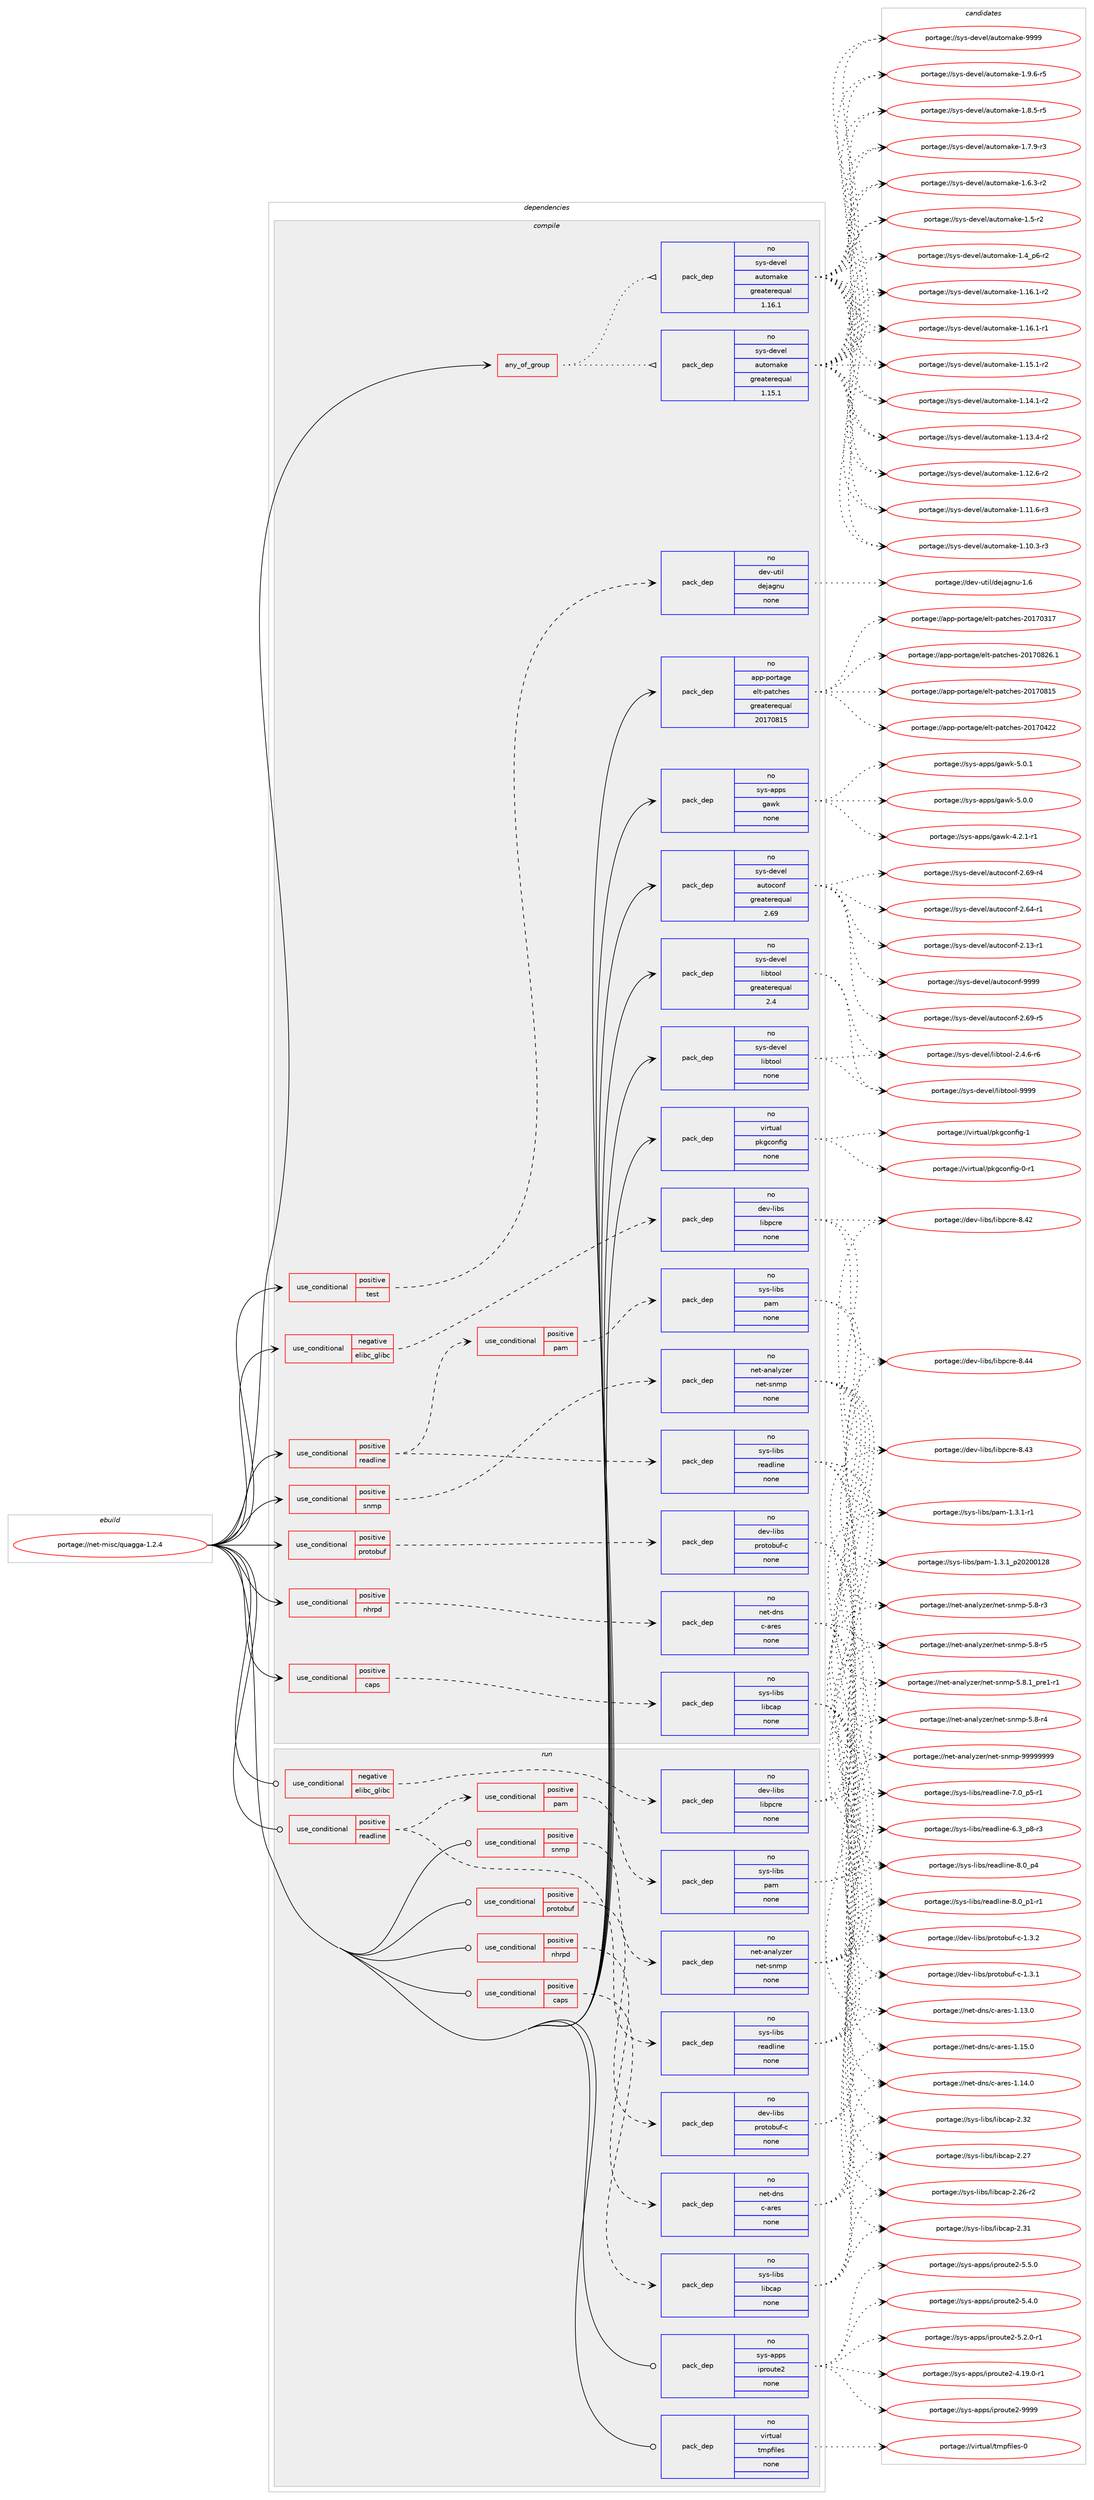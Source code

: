 digraph prolog {

# *************
# Graph options
# *************

newrank=true;
concentrate=true;
compound=true;
graph [rankdir=LR,fontname=Helvetica,fontsize=10,ranksep=1.5];#, ranksep=2.5, nodesep=0.2];
edge  [arrowhead=vee];
node  [fontname=Helvetica,fontsize=10];

# **********
# The ebuild
# **********

subgraph cluster_leftcol {
color=gray;
rank=same;
label=<<i>ebuild</i>>;
id [label="portage://net-misc/quagga-1.2.4", color=red, width=4, href="../net-misc/quagga-1.2.4.svg"];
}

# ****************
# The dependencies
# ****************

subgraph cluster_midcol {
color=gray;
label=<<i>dependencies</i>>;
subgraph cluster_compile {
fillcolor="#eeeeee";
style=filled;
label=<<i>compile</i>>;
subgraph any1905 {
dependency119832 [label=<<TABLE BORDER="0" CELLBORDER="1" CELLSPACING="0" CELLPADDING="4"><TR><TD CELLPADDING="10">any_of_group</TD></TR></TABLE>>, shape=none, color=red];subgraph pack93277 {
dependency119833 [label=<<TABLE BORDER="0" CELLBORDER="1" CELLSPACING="0" CELLPADDING="4" WIDTH="220"><TR><TD ROWSPAN="6" CELLPADDING="30">pack_dep</TD></TR><TR><TD WIDTH="110">no</TD></TR><TR><TD>sys-devel</TD></TR><TR><TD>automake</TD></TR><TR><TD>greaterequal</TD></TR><TR><TD>1.16.1</TD></TR></TABLE>>, shape=none, color=blue];
}
dependency119832:e -> dependency119833:w [weight=20,style="dotted",arrowhead="oinv"];
subgraph pack93278 {
dependency119834 [label=<<TABLE BORDER="0" CELLBORDER="1" CELLSPACING="0" CELLPADDING="4" WIDTH="220"><TR><TD ROWSPAN="6" CELLPADDING="30">pack_dep</TD></TR><TR><TD WIDTH="110">no</TD></TR><TR><TD>sys-devel</TD></TR><TR><TD>automake</TD></TR><TR><TD>greaterequal</TD></TR><TR><TD>1.15.1</TD></TR></TABLE>>, shape=none, color=blue];
}
dependency119832:e -> dependency119834:w [weight=20,style="dotted",arrowhead="oinv"];
}
id:e -> dependency119832:w [weight=20,style="solid",arrowhead="vee"];
subgraph cond24540 {
dependency119835 [label=<<TABLE BORDER="0" CELLBORDER="1" CELLSPACING="0" CELLPADDING="4"><TR><TD ROWSPAN="3" CELLPADDING="10">use_conditional</TD></TR><TR><TD>negative</TD></TR><TR><TD>elibc_glibc</TD></TR></TABLE>>, shape=none, color=red];
subgraph pack93279 {
dependency119836 [label=<<TABLE BORDER="0" CELLBORDER="1" CELLSPACING="0" CELLPADDING="4" WIDTH="220"><TR><TD ROWSPAN="6" CELLPADDING="30">pack_dep</TD></TR><TR><TD WIDTH="110">no</TD></TR><TR><TD>dev-libs</TD></TR><TR><TD>libpcre</TD></TR><TR><TD>none</TD></TR><TR><TD></TD></TR></TABLE>>, shape=none, color=blue];
}
dependency119835:e -> dependency119836:w [weight=20,style="dashed",arrowhead="vee"];
}
id:e -> dependency119835:w [weight=20,style="solid",arrowhead="vee"];
subgraph cond24541 {
dependency119837 [label=<<TABLE BORDER="0" CELLBORDER="1" CELLSPACING="0" CELLPADDING="4"><TR><TD ROWSPAN="3" CELLPADDING="10">use_conditional</TD></TR><TR><TD>positive</TD></TR><TR><TD>caps</TD></TR></TABLE>>, shape=none, color=red];
subgraph pack93280 {
dependency119838 [label=<<TABLE BORDER="0" CELLBORDER="1" CELLSPACING="0" CELLPADDING="4" WIDTH="220"><TR><TD ROWSPAN="6" CELLPADDING="30">pack_dep</TD></TR><TR><TD WIDTH="110">no</TD></TR><TR><TD>sys-libs</TD></TR><TR><TD>libcap</TD></TR><TR><TD>none</TD></TR><TR><TD></TD></TR></TABLE>>, shape=none, color=blue];
}
dependency119837:e -> dependency119838:w [weight=20,style="dashed",arrowhead="vee"];
}
id:e -> dependency119837:w [weight=20,style="solid",arrowhead="vee"];
subgraph cond24542 {
dependency119839 [label=<<TABLE BORDER="0" CELLBORDER="1" CELLSPACING="0" CELLPADDING="4"><TR><TD ROWSPAN="3" CELLPADDING="10">use_conditional</TD></TR><TR><TD>positive</TD></TR><TR><TD>nhrpd</TD></TR></TABLE>>, shape=none, color=red];
subgraph pack93281 {
dependency119840 [label=<<TABLE BORDER="0" CELLBORDER="1" CELLSPACING="0" CELLPADDING="4" WIDTH="220"><TR><TD ROWSPAN="6" CELLPADDING="30">pack_dep</TD></TR><TR><TD WIDTH="110">no</TD></TR><TR><TD>net-dns</TD></TR><TR><TD>c-ares</TD></TR><TR><TD>none</TD></TR><TR><TD></TD></TR></TABLE>>, shape=none, color=blue];
}
dependency119839:e -> dependency119840:w [weight=20,style="dashed",arrowhead="vee"];
}
id:e -> dependency119839:w [weight=20,style="solid",arrowhead="vee"];
subgraph cond24543 {
dependency119841 [label=<<TABLE BORDER="0" CELLBORDER="1" CELLSPACING="0" CELLPADDING="4"><TR><TD ROWSPAN="3" CELLPADDING="10">use_conditional</TD></TR><TR><TD>positive</TD></TR><TR><TD>protobuf</TD></TR></TABLE>>, shape=none, color=red];
subgraph pack93282 {
dependency119842 [label=<<TABLE BORDER="0" CELLBORDER="1" CELLSPACING="0" CELLPADDING="4" WIDTH="220"><TR><TD ROWSPAN="6" CELLPADDING="30">pack_dep</TD></TR><TR><TD WIDTH="110">no</TD></TR><TR><TD>dev-libs</TD></TR><TR><TD>protobuf-c</TD></TR><TR><TD>none</TD></TR><TR><TD></TD></TR></TABLE>>, shape=none, color=blue];
}
dependency119841:e -> dependency119842:w [weight=20,style="dashed",arrowhead="vee"];
}
id:e -> dependency119841:w [weight=20,style="solid",arrowhead="vee"];
subgraph cond24544 {
dependency119843 [label=<<TABLE BORDER="0" CELLBORDER="1" CELLSPACING="0" CELLPADDING="4"><TR><TD ROWSPAN="3" CELLPADDING="10">use_conditional</TD></TR><TR><TD>positive</TD></TR><TR><TD>readline</TD></TR></TABLE>>, shape=none, color=red];
subgraph pack93283 {
dependency119844 [label=<<TABLE BORDER="0" CELLBORDER="1" CELLSPACING="0" CELLPADDING="4" WIDTH="220"><TR><TD ROWSPAN="6" CELLPADDING="30">pack_dep</TD></TR><TR><TD WIDTH="110">no</TD></TR><TR><TD>sys-libs</TD></TR><TR><TD>readline</TD></TR><TR><TD>none</TD></TR><TR><TD></TD></TR></TABLE>>, shape=none, color=blue];
}
dependency119843:e -> dependency119844:w [weight=20,style="dashed",arrowhead="vee"];
subgraph cond24545 {
dependency119845 [label=<<TABLE BORDER="0" CELLBORDER="1" CELLSPACING="0" CELLPADDING="4"><TR><TD ROWSPAN="3" CELLPADDING="10">use_conditional</TD></TR><TR><TD>positive</TD></TR><TR><TD>pam</TD></TR></TABLE>>, shape=none, color=red];
subgraph pack93284 {
dependency119846 [label=<<TABLE BORDER="0" CELLBORDER="1" CELLSPACING="0" CELLPADDING="4" WIDTH="220"><TR><TD ROWSPAN="6" CELLPADDING="30">pack_dep</TD></TR><TR><TD WIDTH="110">no</TD></TR><TR><TD>sys-libs</TD></TR><TR><TD>pam</TD></TR><TR><TD>none</TD></TR><TR><TD></TD></TR></TABLE>>, shape=none, color=blue];
}
dependency119845:e -> dependency119846:w [weight=20,style="dashed",arrowhead="vee"];
}
dependency119843:e -> dependency119845:w [weight=20,style="dashed",arrowhead="vee"];
}
id:e -> dependency119843:w [weight=20,style="solid",arrowhead="vee"];
subgraph cond24546 {
dependency119847 [label=<<TABLE BORDER="0" CELLBORDER="1" CELLSPACING="0" CELLPADDING="4"><TR><TD ROWSPAN="3" CELLPADDING="10">use_conditional</TD></TR><TR><TD>positive</TD></TR><TR><TD>snmp</TD></TR></TABLE>>, shape=none, color=red];
subgraph pack93285 {
dependency119848 [label=<<TABLE BORDER="0" CELLBORDER="1" CELLSPACING="0" CELLPADDING="4" WIDTH="220"><TR><TD ROWSPAN="6" CELLPADDING="30">pack_dep</TD></TR><TR><TD WIDTH="110">no</TD></TR><TR><TD>net-analyzer</TD></TR><TR><TD>net-snmp</TD></TR><TR><TD>none</TD></TR><TR><TD></TD></TR></TABLE>>, shape=none, color=blue];
}
dependency119847:e -> dependency119848:w [weight=20,style="dashed",arrowhead="vee"];
}
id:e -> dependency119847:w [weight=20,style="solid",arrowhead="vee"];
subgraph cond24547 {
dependency119849 [label=<<TABLE BORDER="0" CELLBORDER="1" CELLSPACING="0" CELLPADDING="4"><TR><TD ROWSPAN="3" CELLPADDING="10">use_conditional</TD></TR><TR><TD>positive</TD></TR><TR><TD>test</TD></TR></TABLE>>, shape=none, color=red];
subgraph pack93286 {
dependency119850 [label=<<TABLE BORDER="0" CELLBORDER="1" CELLSPACING="0" CELLPADDING="4" WIDTH="220"><TR><TD ROWSPAN="6" CELLPADDING="30">pack_dep</TD></TR><TR><TD WIDTH="110">no</TD></TR><TR><TD>dev-util</TD></TR><TR><TD>dejagnu</TD></TR><TR><TD>none</TD></TR><TR><TD></TD></TR></TABLE>>, shape=none, color=blue];
}
dependency119849:e -> dependency119850:w [weight=20,style="dashed",arrowhead="vee"];
}
id:e -> dependency119849:w [weight=20,style="solid",arrowhead="vee"];
subgraph pack93287 {
dependency119851 [label=<<TABLE BORDER="0" CELLBORDER="1" CELLSPACING="0" CELLPADDING="4" WIDTH="220"><TR><TD ROWSPAN="6" CELLPADDING="30">pack_dep</TD></TR><TR><TD WIDTH="110">no</TD></TR><TR><TD>app-portage</TD></TR><TR><TD>elt-patches</TD></TR><TR><TD>greaterequal</TD></TR><TR><TD>20170815</TD></TR></TABLE>>, shape=none, color=blue];
}
id:e -> dependency119851:w [weight=20,style="solid",arrowhead="vee"];
subgraph pack93288 {
dependency119852 [label=<<TABLE BORDER="0" CELLBORDER="1" CELLSPACING="0" CELLPADDING="4" WIDTH="220"><TR><TD ROWSPAN="6" CELLPADDING="30">pack_dep</TD></TR><TR><TD WIDTH="110">no</TD></TR><TR><TD>sys-apps</TD></TR><TR><TD>gawk</TD></TR><TR><TD>none</TD></TR><TR><TD></TD></TR></TABLE>>, shape=none, color=blue];
}
id:e -> dependency119852:w [weight=20,style="solid",arrowhead="vee"];
subgraph pack93289 {
dependency119853 [label=<<TABLE BORDER="0" CELLBORDER="1" CELLSPACING="0" CELLPADDING="4" WIDTH="220"><TR><TD ROWSPAN="6" CELLPADDING="30">pack_dep</TD></TR><TR><TD WIDTH="110">no</TD></TR><TR><TD>sys-devel</TD></TR><TR><TD>autoconf</TD></TR><TR><TD>greaterequal</TD></TR><TR><TD>2.69</TD></TR></TABLE>>, shape=none, color=blue];
}
id:e -> dependency119853:w [weight=20,style="solid",arrowhead="vee"];
subgraph pack93290 {
dependency119854 [label=<<TABLE BORDER="0" CELLBORDER="1" CELLSPACING="0" CELLPADDING="4" WIDTH="220"><TR><TD ROWSPAN="6" CELLPADDING="30">pack_dep</TD></TR><TR><TD WIDTH="110">no</TD></TR><TR><TD>sys-devel</TD></TR><TR><TD>libtool</TD></TR><TR><TD>greaterequal</TD></TR><TR><TD>2.4</TD></TR></TABLE>>, shape=none, color=blue];
}
id:e -> dependency119854:w [weight=20,style="solid",arrowhead="vee"];
subgraph pack93291 {
dependency119855 [label=<<TABLE BORDER="0" CELLBORDER="1" CELLSPACING="0" CELLPADDING="4" WIDTH="220"><TR><TD ROWSPAN="6" CELLPADDING="30">pack_dep</TD></TR><TR><TD WIDTH="110">no</TD></TR><TR><TD>sys-devel</TD></TR><TR><TD>libtool</TD></TR><TR><TD>none</TD></TR><TR><TD></TD></TR></TABLE>>, shape=none, color=blue];
}
id:e -> dependency119855:w [weight=20,style="solid",arrowhead="vee"];
subgraph pack93292 {
dependency119856 [label=<<TABLE BORDER="0" CELLBORDER="1" CELLSPACING="0" CELLPADDING="4" WIDTH="220"><TR><TD ROWSPAN="6" CELLPADDING="30">pack_dep</TD></TR><TR><TD WIDTH="110">no</TD></TR><TR><TD>virtual</TD></TR><TR><TD>pkgconfig</TD></TR><TR><TD>none</TD></TR><TR><TD></TD></TR></TABLE>>, shape=none, color=blue];
}
id:e -> dependency119856:w [weight=20,style="solid",arrowhead="vee"];
}
subgraph cluster_compileandrun {
fillcolor="#eeeeee";
style=filled;
label=<<i>compile and run</i>>;
}
subgraph cluster_run {
fillcolor="#eeeeee";
style=filled;
label=<<i>run</i>>;
subgraph cond24548 {
dependency119857 [label=<<TABLE BORDER="0" CELLBORDER="1" CELLSPACING="0" CELLPADDING="4"><TR><TD ROWSPAN="3" CELLPADDING="10">use_conditional</TD></TR><TR><TD>negative</TD></TR><TR><TD>elibc_glibc</TD></TR></TABLE>>, shape=none, color=red];
subgraph pack93293 {
dependency119858 [label=<<TABLE BORDER="0" CELLBORDER="1" CELLSPACING="0" CELLPADDING="4" WIDTH="220"><TR><TD ROWSPAN="6" CELLPADDING="30">pack_dep</TD></TR><TR><TD WIDTH="110">no</TD></TR><TR><TD>dev-libs</TD></TR><TR><TD>libpcre</TD></TR><TR><TD>none</TD></TR><TR><TD></TD></TR></TABLE>>, shape=none, color=blue];
}
dependency119857:e -> dependency119858:w [weight=20,style="dashed",arrowhead="vee"];
}
id:e -> dependency119857:w [weight=20,style="solid",arrowhead="odot"];
subgraph cond24549 {
dependency119859 [label=<<TABLE BORDER="0" CELLBORDER="1" CELLSPACING="0" CELLPADDING="4"><TR><TD ROWSPAN="3" CELLPADDING="10">use_conditional</TD></TR><TR><TD>positive</TD></TR><TR><TD>caps</TD></TR></TABLE>>, shape=none, color=red];
subgraph pack93294 {
dependency119860 [label=<<TABLE BORDER="0" CELLBORDER="1" CELLSPACING="0" CELLPADDING="4" WIDTH="220"><TR><TD ROWSPAN="6" CELLPADDING="30">pack_dep</TD></TR><TR><TD WIDTH="110">no</TD></TR><TR><TD>sys-libs</TD></TR><TR><TD>libcap</TD></TR><TR><TD>none</TD></TR><TR><TD></TD></TR></TABLE>>, shape=none, color=blue];
}
dependency119859:e -> dependency119860:w [weight=20,style="dashed",arrowhead="vee"];
}
id:e -> dependency119859:w [weight=20,style="solid",arrowhead="odot"];
subgraph cond24550 {
dependency119861 [label=<<TABLE BORDER="0" CELLBORDER="1" CELLSPACING="0" CELLPADDING="4"><TR><TD ROWSPAN="3" CELLPADDING="10">use_conditional</TD></TR><TR><TD>positive</TD></TR><TR><TD>nhrpd</TD></TR></TABLE>>, shape=none, color=red];
subgraph pack93295 {
dependency119862 [label=<<TABLE BORDER="0" CELLBORDER="1" CELLSPACING="0" CELLPADDING="4" WIDTH="220"><TR><TD ROWSPAN="6" CELLPADDING="30">pack_dep</TD></TR><TR><TD WIDTH="110">no</TD></TR><TR><TD>net-dns</TD></TR><TR><TD>c-ares</TD></TR><TR><TD>none</TD></TR><TR><TD></TD></TR></TABLE>>, shape=none, color=blue];
}
dependency119861:e -> dependency119862:w [weight=20,style="dashed",arrowhead="vee"];
}
id:e -> dependency119861:w [weight=20,style="solid",arrowhead="odot"];
subgraph cond24551 {
dependency119863 [label=<<TABLE BORDER="0" CELLBORDER="1" CELLSPACING="0" CELLPADDING="4"><TR><TD ROWSPAN="3" CELLPADDING="10">use_conditional</TD></TR><TR><TD>positive</TD></TR><TR><TD>protobuf</TD></TR></TABLE>>, shape=none, color=red];
subgraph pack93296 {
dependency119864 [label=<<TABLE BORDER="0" CELLBORDER="1" CELLSPACING="0" CELLPADDING="4" WIDTH="220"><TR><TD ROWSPAN="6" CELLPADDING="30">pack_dep</TD></TR><TR><TD WIDTH="110">no</TD></TR><TR><TD>dev-libs</TD></TR><TR><TD>protobuf-c</TD></TR><TR><TD>none</TD></TR><TR><TD></TD></TR></TABLE>>, shape=none, color=blue];
}
dependency119863:e -> dependency119864:w [weight=20,style="dashed",arrowhead="vee"];
}
id:e -> dependency119863:w [weight=20,style="solid",arrowhead="odot"];
subgraph cond24552 {
dependency119865 [label=<<TABLE BORDER="0" CELLBORDER="1" CELLSPACING="0" CELLPADDING="4"><TR><TD ROWSPAN="3" CELLPADDING="10">use_conditional</TD></TR><TR><TD>positive</TD></TR><TR><TD>readline</TD></TR></TABLE>>, shape=none, color=red];
subgraph pack93297 {
dependency119866 [label=<<TABLE BORDER="0" CELLBORDER="1" CELLSPACING="0" CELLPADDING="4" WIDTH="220"><TR><TD ROWSPAN="6" CELLPADDING="30">pack_dep</TD></TR><TR><TD WIDTH="110">no</TD></TR><TR><TD>sys-libs</TD></TR><TR><TD>readline</TD></TR><TR><TD>none</TD></TR><TR><TD></TD></TR></TABLE>>, shape=none, color=blue];
}
dependency119865:e -> dependency119866:w [weight=20,style="dashed",arrowhead="vee"];
subgraph cond24553 {
dependency119867 [label=<<TABLE BORDER="0" CELLBORDER="1" CELLSPACING="0" CELLPADDING="4"><TR><TD ROWSPAN="3" CELLPADDING="10">use_conditional</TD></TR><TR><TD>positive</TD></TR><TR><TD>pam</TD></TR></TABLE>>, shape=none, color=red];
subgraph pack93298 {
dependency119868 [label=<<TABLE BORDER="0" CELLBORDER="1" CELLSPACING="0" CELLPADDING="4" WIDTH="220"><TR><TD ROWSPAN="6" CELLPADDING="30">pack_dep</TD></TR><TR><TD WIDTH="110">no</TD></TR><TR><TD>sys-libs</TD></TR><TR><TD>pam</TD></TR><TR><TD>none</TD></TR><TR><TD></TD></TR></TABLE>>, shape=none, color=blue];
}
dependency119867:e -> dependency119868:w [weight=20,style="dashed",arrowhead="vee"];
}
dependency119865:e -> dependency119867:w [weight=20,style="dashed",arrowhead="vee"];
}
id:e -> dependency119865:w [weight=20,style="solid",arrowhead="odot"];
subgraph cond24554 {
dependency119869 [label=<<TABLE BORDER="0" CELLBORDER="1" CELLSPACING="0" CELLPADDING="4"><TR><TD ROWSPAN="3" CELLPADDING="10">use_conditional</TD></TR><TR><TD>positive</TD></TR><TR><TD>snmp</TD></TR></TABLE>>, shape=none, color=red];
subgraph pack93299 {
dependency119870 [label=<<TABLE BORDER="0" CELLBORDER="1" CELLSPACING="0" CELLPADDING="4" WIDTH="220"><TR><TD ROWSPAN="6" CELLPADDING="30">pack_dep</TD></TR><TR><TD WIDTH="110">no</TD></TR><TR><TD>net-analyzer</TD></TR><TR><TD>net-snmp</TD></TR><TR><TD>none</TD></TR><TR><TD></TD></TR></TABLE>>, shape=none, color=blue];
}
dependency119869:e -> dependency119870:w [weight=20,style="dashed",arrowhead="vee"];
}
id:e -> dependency119869:w [weight=20,style="solid",arrowhead="odot"];
subgraph pack93300 {
dependency119871 [label=<<TABLE BORDER="0" CELLBORDER="1" CELLSPACING="0" CELLPADDING="4" WIDTH="220"><TR><TD ROWSPAN="6" CELLPADDING="30">pack_dep</TD></TR><TR><TD WIDTH="110">no</TD></TR><TR><TD>sys-apps</TD></TR><TR><TD>iproute2</TD></TR><TR><TD>none</TD></TR><TR><TD></TD></TR></TABLE>>, shape=none, color=blue];
}
id:e -> dependency119871:w [weight=20,style="solid",arrowhead="odot"];
subgraph pack93301 {
dependency119872 [label=<<TABLE BORDER="0" CELLBORDER="1" CELLSPACING="0" CELLPADDING="4" WIDTH="220"><TR><TD ROWSPAN="6" CELLPADDING="30">pack_dep</TD></TR><TR><TD WIDTH="110">no</TD></TR><TR><TD>virtual</TD></TR><TR><TD>tmpfiles</TD></TR><TR><TD>none</TD></TR><TR><TD></TD></TR></TABLE>>, shape=none, color=blue];
}
id:e -> dependency119872:w [weight=20,style="solid",arrowhead="odot"];
}
}

# **************
# The candidates
# **************

subgraph cluster_choices {
rank=same;
color=gray;
label=<<i>candidates</i>>;

subgraph choice93277 {
color=black;
nodesep=1;
choice115121115451001011181011084797117116111109971071014557575757 [label="portage://sys-devel/automake-9999", color=red, width=4,href="../sys-devel/automake-9999.svg"];
choice115121115451001011181011084797117116111109971071014549465746544511453 [label="portage://sys-devel/automake-1.9.6-r5", color=red, width=4,href="../sys-devel/automake-1.9.6-r5.svg"];
choice115121115451001011181011084797117116111109971071014549465646534511453 [label="portage://sys-devel/automake-1.8.5-r5", color=red, width=4,href="../sys-devel/automake-1.8.5-r5.svg"];
choice115121115451001011181011084797117116111109971071014549465546574511451 [label="portage://sys-devel/automake-1.7.9-r3", color=red, width=4,href="../sys-devel/automake-1.7.9-r3.svg"];
choice115121115451001011181011084797117116111109971071014549465446514511450 [label="portage://sys-devel/automake-1.6.3-r2", color=red, width=4,href="../sys-devel/automake-1.6.3-r2.svg"];
choice11512111545100101118101108479711711611110997107101454946534511450 [label="portage://sys-devel/automake-1.5-r2", color=red, width=4,href="../sys-devel/automake-1.5-r2.svg"];
choice115121115451001011181011084797117116111109971071014549465295112544511450 [label="portage://sys-devel/automake-1.4_p6-r2", color=red, width=4,href="../sys-devel/automake-1.4_p6-r2.svg"];
choice11512111545100101118101108479711711611110997107101454946495446494511450 [label="portage://sys-devel/automake-1.16.1-r2", color=red, width=4,href="../sys-devel/automake-1.16.1-r2.svg"];
choice11512111545100101118101108479711711611110997107101454946495446494511449 [label="portage://sys-devel/automake-1.16.1-r1", color=red, width=4,href="../sys-devel/automake-1.16.1-r1.svg"];
choice11512111545100101118101108479711711611110997107101454946495346494511450 [label="portage://sys-devel/automake-1.15.1-r2", color=red, width=4,href="../sys-devel/automake-1.15.1-r2.svg"];
choice11512111545100101118101108479711711611110997107101454946495246494511450 [label="portage://sys-devel/automake-1.14.1-r2", color=red, width=4,href="../sys-devel/automake-1.14.1-r2.svg"];
choice11512111545100101118101108479711711611110997107101454946495146524511450 [label="portage://sys-devel/automake-1.13.4-r2", color=red, width=4,href="../sys-devel/automake-1.13.4-r2.svg"];
choice11512111545100101118101108479711711611110997107101454946495046544511450 [label="portage://sys-devel/automake-1.12.6-r2", color=red, width=4,href="../sys-devel/automake-1.12.6-r2.svg"];
choice11512111545100101118101108479711711611110997107101454946494946544511451 [label="portage://sys-devel/automake-1.11.6-r3", color=red, width=4,href="../sys-devel/automake-1.11.6-r3.svg"];
choice11512111545100101118101108479711711611110997107101454946494846514511451 [label="portage://sys-devel/automake-1.10.3-r3", color=red, width=4,href="../sys-devel/automake-1.10.3-r3.svg"];
dependency119833:e -> choice115121115451001011181011084797117116111109971071014557575757:w [style=dotted,weight="100"];
dependency119833:e -> choice115121115451001011181011084797117116111109971071014549465746544511453:w [style=dotted,weight="100"];
dependency119833:e -> choice115121115451001011181011084797117116111109971071014549465646534511453:w [style=dotted,weight="100"];
dependency119833:e -> choice115121115451001011181011084797117116111109971071014549465546574511451:w [style=dotted,weight="100"];
dependency119833:e -> choice115121115451001011181011084797117116111109971071014549465446514511450:w [style=dotted,weight="100"];
dependency119833:e -> choice11512111545100101118101108479711711611110997107101454946534511450:w [style=dotted,weight="100"];
dependency119833:e -> choice115121115451001011181011084797117116111109971071014549465295112544511450:w [style=dotted,weight="100"];
dependency119833:e -> choice11512111545100101118101108479711711611110997107101454946495446494511450:w [style=dotted,weight="100"];
dependency119833:e -> choice11512111545100101118101108479711711611110997107101454946495446494511449:w [style=dotted,weight="100"];
dependency119833:e -> choice11512111545100101118101108479711711611110997107101454946495346494511450:w [style=dotted,weight="100"];
dependency119833:e -> choice11512111545100101118101108479711711611110997107101454946495246494511450:w [style=dotted,weight="100"];
dependency119833:e -> choice11512111545100101118101108479711711611110997107101454946495146524511450:w [style=dotted,weight="100"];
dependency119833:e -> choice11512111545100101118101108479711711611110997107101454946495046544511450:w [style=dotted,weight="100"];
dependency119833:e -> choice11512111545100101118101108479711711611110997107101454946494946544511451:w [style=dotted,weight="100"];
dependency119833:e -> choice11512111545100101118101108479711711611110997107101454946494846514511451:w [style=dotted,weight="100"];
}
subgraph choice93278 {
color=black;
nodesep=1;
choice115121115451001011181011084797117116111109971071014557575757 [label="portage://sys-devel/automake-9999", color=red, width=4,href="../sys-devel/automake-9999.svg"];
choice115121115451001011181011084797117116111109971071014549465746544511453 [label="portage://sys-devel/automake-1.9.6-r5", color=red, width=4,href="../sys-devel/automake-1.9.6-r5.svg"];
choice115121115451001011181011084797117116111109971071014549465646534511453 [label="portage://sys-devel/automake-1.8.5-r5", color=red, width=4,href="../sys-devel/automake-1.8.5-r5.svg"];
choice115121115451001011181011084797117116111109971071014549465546574511451 [label="portage://sys-devel/automake-1.7.9-r3", color=red, width=4,href="../sys-devel/automake-1.7.9-r3.svg"];
choice115121115451001011181011084797117116111109971071014549465446514511450 [label="portage://sys-devel/automake-1.6.3-r2", color=red, width=4,href="../sys-devel/automake-1.6.3-r2.svg"];
choice11512111545100101118101108479711711611110997107101454946534511450 [label="portage://sys-devel/automake-1.5-r2", color=red, width=4,href="../sys-devel/automake-1.5-r2.svg"];
choice115121115451001011181011084797117116111109971071014549465295112544511450 [label="portage://sys-devel/automake-1.4_p6-r2", color=red, width=4,href="../sys-devel/automake-1.4_p6-r2.svg"];
choice11512111545100101118101108479711711611110997107101454946495446494511450 [label="portage://sys-devel/automake-1.16.1-r2", color=red, width=4,href="../sys-devel/automake-1.16.1-r2.svg"];
choice11512111545100101118101108479711711611110997107101454946495446494511449 [label="portage://sys-devel/automake-1.16.1-r1", color=red, width=4,href="../sys-devel/automake-1.16.1-r1.svg"];
choice11512111545100101118101108479711711611110997107101454946495346494511450 [label="portage://sys-devel/automake-1.15.1-r2", color=red, width=4,href="../sys-devel/automake-1.15.1-r2.svg"];
choice11512111545100101118101108479711711611110997107101454946495246494511450 [label="portage://sys-devel/automake-1.14.1-r2", color=red, width=4,href="../sys-devel/automake-1.14.1-r2.svg"];
choice11512111545100101118101108479711711611110997107101454946495146524511450 [label="portage://sys-devel/automake-1.13.4-r2", color=red, width=4,href="../sys-devel/automake-1.13.4-r2.svg"];
choice11512111545100101118101108479711711611110997107101454946495046544511450 [label="portage://sys-devel/automake-1.12.6-r2", color=red, width=4,href="../sys-devel/automake-1.12.6-r2.svg"];
choice11512111545100101118101108479711711611110997107101454946494946544511451 [label="portage://sys-devel/automake-1.11.6-r3", color=red, width=4,href="../sys-devel/automake-1.11.6-r3.svg"];
choice11512111545100101118101108479711711611110997107101454946494846514511451 [label="portage://sys-devel/automake-1.10.3-r3", color=red, width=4,href="../sys-devel/automake-1.10.3-r3.svg"];
dependency119834:e -> choice115121115451001011181011084797117116111109971071014557575757:w [style=dotted,weight="100"];
dependency119834:e -> choice115121115451001011181011084797117116111109971071014549465746544511453:w [style=dotted,weight="100"];
dependency119834:e -> choice115121115451001011181011084797117116111109971071014549465646534511453:w [style=dotted,weight="100"];
dependency119834:e -> choice115121115451001011181011084797117116111109971071014549465546574511451:w [style=dotted,weight="100"];
dependency119834:e -> choice115121115451001011181011084797117116111109971071014549465446514511450:w [style=dotted,weight="100"];
dependency119834:e -> choice11512111545100101118101108479711711611110997107101454946534511450:w [style=dotted,weight="100"];
dependency119834:e -> choice115121115451001011181011084797117116111109971071014549465295112544511450:w [style=dotted,weight="100"];
dependency119834:e -> choice11512111545100101118101108479711711611110997107101454946495446494511450:w [style=dotted,weight="100"];
dependency119834:e -> choice11512111545100101118101108479711711611110997107101454946495446494511449:w [style=dotted,weight="100"];
dependency119834:e -> choice11512111545100101118101108479711711611110997107101454946495346494511450:w [style=dotted,weight="100"];
dependency119834:e -> choice11512111545100101118101108479711711611110997107101454946495246494511450:w [style=dotted,weight="100"];
dependency119834:e -> choice11512111545100101118101108479711711611110997107101454946495146524511450:w [style=dotted,weight="100"];
dependency119834:e -> choice11512111545100101118101108479711711611110997107101454946495046544511450:w [style=dotted,weight="100"];
dependency119834:e -> choice11512111545100101118101108479711711611110997107101454946494946544511451:w [style=dotted,weight="100"];
dependency119834:e -> choice11512111545100101118101108479711711611110997107101454946494846514511451:w [style=dotted,weight="100"];
}
subgraph choice93279 {
color=black;
nodesep=1;
choice10010111845108105981154710810598112991141014556465252 [label="portage://dev-libs/libpcre-8.44", color=red, width=4,href="../dev-libs/libpcre-8.44.svg"];
choice10010111845108105981154710810598112991141014556465251 [label="portage://dev-libs/libpcre-8.43", color=red, width=4,href="../dev-libs/libpcre-8.43.svg"];
choice10010111845108105981154710810598112991141014556465250 [label="portage://dev-libs/libpcre-8.42", color=red, width=4,href="../dev-libs/libpcre-8.42.svg"];
dependency119836:e -> choice10010111845108105981154710810598112991141014556465252:w [style=dotted,weight="100"];
dependency119836:e -> choice10010111845108105981154710810598112991141014556465251:w [style=dotted,weight="100"];
dependency119836:e -> choice10010111845108105981154710810598112991141014556465250:w [style=dotted,weight="100"];
}
subgraph choice93280 {
color=black;
nodesep=1;
choice1151211154510810598115471081059899971124550465150 [label="portage://sys-libs/libcap-2.32", color=red, width=4,href="../sys-libs/libcap-2.32.svg"];
choice1151211154510810598115471081059899971124550465149 [label="portage://sys-libs/libcap-2.31", color=red, width=4,href="../sys-libs/libcap-2.31.svg"];
choice1151211154510810598115471081059899971124550465055 [label="portage://sys-libs/libcap-2.27", color=red, width=4,href="../sys-libs/libcap-2.27.svg"];
choice11512111545108105981154710810598999711245504650544511450 [label="portage://sys-libs/libcap-2.26-r2", color=red, width=4,href="../sys-libs/libcap-2.26-r2.svg"];
dependency119838:e -> choice1151211154510810598115471081059899971124550465150:w [style=dotted,weight="100"];
dependency119838:e -> choice1151211154510810598115471081059899971124550465149:w [style=dotted,weight="100"];
dependency119838:e -> choice1151211154510810598115471081059899971124550465055:w [style=dotted,weight="100"];
dependency119838:e -> choice11512111545108105981154710810598999711245504650544511450:w [style=dotted,weight="100"];
}
subgraph choice93281 {
color=black;
nodesep=1;
choice110101116451001101154799459711410111545494649534648 [label="portage://net-dns/c-ares-1.15.0", color=red, width=4,href="../net-dns/c-ares-1.15.0.svg"];
choice110101116451001101154799459711410111545494649524648 [label="portage://net-dns/c-ares-1.14.0", color=red, width=4,href="../net-dns/c-ares-1.14.0.svg"];
choice110101116451001101154799459711410111545494649514648 [label="portage://net-dns/c-ares-1.13.0", color=red, width=4,href="../net-dns/c-ares-1.13.0.svg"];
dependency119840:e -> choice110101116451001101154799459711410111545494649534648:w [style=dotted,weight="100"];
dependency119840:e -> choice110101116451001101154799459711410111545494649524648:w [style=dotted,weight="100"];
dependency119840:e -> choice110101116451001101154799459711410111545494649514648:w [style=dotted,weight="100"];
}
subgraph choice93282 {
color=black;
nodesep=1;
choice100101118451081059811547112114111116111981171024599454946514650 [label="portage://dev-libs/protobuf-c-1.3.2", color=red, width=4,href="../dev-libs/protobuf-c-1.3.2.svg"];
choice100101118451081059811547112114111116111981171024599454946514649 [label="portage://dev-libs/protobuf-c-1.3.1", color=red, width=4,href="../dev-libs/protobuf-c-1.3.1.svg"];
dependency119842:e -> choice100101118451081059811547112114111116111981171024599454946514650:w [style=dotted,weight="100"];
dependency119842:e -> choice100101118451081059811547112114111116111981171024599454946514649:w [style=dotted,weight="100"];
}
subgraph choice93283 {
color=black;
nodesep=1;
choice11512111545108105981154711410197100108105110101455646489511252 [label="portage://sys-libs/readline-8.0_p4", color=red, width=4,href="../sys-libs/readline-8.0_p4.svg"];
choice115121115451081059811547114101971001081051101014556464895112494511449 [label="portage://sys-libs/readline-8.0_p1-r1", color=red, width=4,href="../sys-libs/readline-8.0_p1-r1.svg"];
choice115121115451081059811547114101971001081051101014555464895112534511449 [label="portage://sys-libs/readline-7.0_p5-r1", color=red, width=4,href="../sys-libs/readline-7.0_p5-r1.svg"];
choice115121115451081059811547114101971001081051101014554465195112564511451 [label="portage://sys-libs/readline-6.3_p8-r3", color=red, width=4,href="../sys-libs/readline-6.3_p8-r3.svg"];
dependency119844:e -> choice11512111545108105981154711410197100108105110101455646489511252:w [style=dotted,weight="100"];
dependency119844:e -> choice115121115451081059811547114101971001081051101014556464895112494511449:w [style=dotted,weight="100"];
dependency119844:e -> choice115121115451081059811547114101971001081051101014555464895112534511449:w [style=dotted,weight="100"];
dependency119844:e -> choice115121115451081059811547114101971001081051101014554465195112564511451:w [style=dotted,weight="100"];
}
subgraph choice93284 {
color=black;
nodesep=1;
choice11512111545108105981154711297109454946514649951125048504848495056 [label="portage://sys-libs/pam-1.3.1_p20200128", color=red, width=4,href="../sys-libs/pam-1.3.1_p20200128.svg"];
choice115121115451081059811547112971094549465146494511449 [label="portage://sys-libs/pam-1.3.1-r1", color=red, width=4,href="../sys-libs/pam-1.3.1-r1.svg"];
dependency119846:e -> choice11512111545108105981154711297109454946514649951125048504848495056:w [style=dotted,weight="100"];
dependency119846:e -> choice115121115451081059811547112971094549465146494511449:w [style=dotted,weight="100"];
}
subgraph choice93285 {
color=black;
nodesep=1;
choice1101011164597110971081211221011144711010111645115110109112455757575757575757 [label="portage://net-analyzer/net-snmp-99999999", color=red, width=4,href="../net-analyzer/net-snmp-99999999.svg"];
choice110101116459711097108121122101114471101011164511511010911245534656464995112114101494511449 [label="portage://net-analyzer/net-snmp-5.8.1_pre1-r1", color=red, width=4,href="../net-analyzer/net-snmp-5.8.1_pre1-r1.svg"];
choice1101011164597110971081211221011144711010111645115110109112455346564511453 [label="portage://net-analyzer/net-snmp-5.8-r5", color=red, width=4,href="../net-analyzer/net-snmp-5.8-r5.svg"];
choice1101011164597110971081211221011144711010111645115110109112455346564511452 [label="portage://net-analyzer/net-snmp-5.8-r4", color=red, width=4,href="../net-analyzer/net-snmp-5.8-r4.svg"];
choice1101011164597110971081211221011144711010111645115110109112455346564511451 [label="portage://net-analyzer/net-snmp-5.8-r3", color=red, width=4,href="../net-analyzer/net-snmp-5.8-r3.svg"];
dependency119848:e -> choice1101011164597110971081211221011144711010111645115110109112455757575757575757:w [style=dotted,weight="100"];
dependency119848:e -> choice110101116459711097108121122101114471101011164511511010911245534656464995112114101494511449:w [style=dotted,weight="100"];
dependency119848:e -> choice1101011164597110971081211221011144711010111645115110109112455346564511453:w [style=dotted,weight="100"];
dependency119848:e -> choice1101011164597110971081211221011144711010111645115110109112455346564511452:w [style=dotted,weight="100"];
dependency119848:e -> choice1101011164597110971081211221011144711010111645115110109112455346564511451:w [style=dotted,weight="100"];
}
subgraph choice93286 {
color=black;
nodesep=1;
choice10010111845117116105108471001011069710311011745494654 [label="portage://dev-util/dejagnu-1.6", color=red, width=4,href="../dev-util/dejagnu-1.6.svg"];
dependency119850:e -> choice10010111845117116105108471001011069710311011745494654:w [style=dotted,weight="100"];
}
subgraph choice93287 {
color=black;
nodesep=1;
choice971121124511211111411697103101471011081164511297116991041011154550484955485650544649 [label="portage://app-portage/elt-patches-20170826.1", color=red, width=4,href="../app-portage/elt-patches-20170826.1.svg"];
choice97112112451121111141169710310147101108116451129711699104101115455048495548564953 [label="portage://app-portage/elt-patches-20170815", color=red, width=4,href="../app-portage/elt-patches-20170815.svg"];
choice97112112451121111141169710310147101108116451129711699104101115455048495548525050 [label="portage://app-portage/elt-patches-20170422", color=red, width=4,href="../app-portage/elt-patches-20170422.svg"];
choice97112112451121111141169710310147101108116451129711699104101115455048495548514955 [label="portage://app-portage/elt-patches-20170317", color=red, width=4,href="../app-portage/elt-patches-20170317.svg"];
dependency119851:e -> choice971121124511211111411697103101471011081164511297116991041011154550484955485650544649:w [style=dotted,weight="100"];
dependency119851:e -> choice97112112451121111141169710310147101108116451129711699104101115455048495548564953:w [style=dotted,weight="100"];
dependency119851:e -> choice97112112451121111141169710310147101108116451129711699104101115455048495548525050:w [style=dotted,weight="100"];
dependency119851:e -> choice97112112451121111141169710310147101108116451129711699104101115455048495548514955:w [style=dotted,weight="100"];
}
subgraph choice93288 {
color=black;
nodesep=1;
choice11512111545971121121154710397119107455346484649 [label="portage://sys-apps/gawk-5.0.1", color=red, width=4,href="../sys-apps/gawk-5.0.1.svg"];
choice11512111545971121121154710397119107455346484648 [label="portage://sys-apps/gawk-5.0.0", color=red, width=4,href="../sys-apps/gawk-5.0.0.svg"];
choice115121115459711211211547103971191074552465046494511449 [label="portage://sys-apps/gawk-4.2.1-r1", color=red, width=4,href="../sys-apps/gawk-4.2.1-r1.svg"];
dependency119852:e -> choice11512111545971121121154710397119107455346484649:w [style=dotted,weight="100"];
dependency119852:e -> choice11512111545971121121154710397119107455346484648:w [style=dotted,weight="100"];
dependency119852:e -> choice115121115459711211211547103971191074552465046494511449:w [style=dotted,weight="100"];
}
subgraph choice93289 {
color=black;
nodesep=1;
choice115121115451001011181011084797117116111991111101024557575757 [label="portage://sys-devel/autoconf-9999", color=red, width=4,href="../sys-devel/autoconf-9999.svg"];
choice1151211154510010111810110847971171161119911111010245504654574511453 [label="portage://sys-devel/autoconf-2.69-r5", color=red, width=4,href="../sys-devel/autoconf-2.69-r5.svg"];
choice1151211154510010111810110847971171161119911111010245504654574511452 [label="portage://sys-devel/autoconf-2.69-r4", color=red, width=4,href="../sys-devel/autoconf-2.69-r4.svg"];
choice1151211154510010111810110847971171161119911111010245504654524511449 [label="portage://sys-devel/autoconf-2.64-r1", color=red, width=4,href="../sys-devel/autoconf-2.64-r1.svg"];
choice1151211154510010111810110847971171161119911111010245504649514511449 [label="portage://sys-devel/autoconf-2.13-r1", color=red, width=4,href="../sys-devel/autoconf-2.13-r1.svg"];
dependency119853:e -> choice115121115451001011181011084797117116111991111101024557575757:w [style=dotted,weight="100"];
dependency119853:e -> choice1151211154510010111810110847971171161119911111010245504654574511453:w [style=dotted,weight="100"];
dependency119853:e -> choice1151211154510010111810110847971171161119911111010245504654574511452:w [style=dotted,weight="100"];
dependency119853:e -> choice1151211154510010111810110847971171161119911111010245504654524511449:w [style=dotted,weight="100"];
dependency119853:e -> choice1151211154510010111810110847971171161119911111010245504649514511449:w [style=dotted,weight="100"];
}
subgraph choice93290 {
color=black;
nodesep=1;
choice1151211154510010111810110847108105981161111111084557575757 [label="portage://sys-devel/libtool-9999", color=red, width=4,href="../sys-devel/libtool-9999.svg"];
choice1151211154510010111810110847108105981161111111084550465246544511454 [label="portage://sys-devel/libtool-2.4.6-r6", color=red, width=4,href="../sys-devel/libtool-2.4.6-r6.svg"];
dependency119854:e -> choice1151211154510010111810110847108105981161111111084557575757:w [style=dotted,weight="100"];
dependency119854:e -> choice1151211154510010111810110847108105981161111111084550465246544511454:w [style=dotted,weight="100"];
}
subgraph choice93291 {
color=black;
nodesep=1;
choice1151211154510010111810110847108105981161111111084557575757 [label="portage://sys-devel/libtool-9999", color=red, width=4,href="../sys-devel/libtool-9999.svg"];
choice1151211154510010111810110847108105981161111111084550465246544511454 [label="portage://sys-devel/libtool-2.4.6-r6", color=red, width=4,href="../sys-devel/libtool-2.4.6-r6.svg"];
dependency119855:e -> choice1151211154510010111810110847108105981161111111084557575757:w [style=dotted,weight="100"];
dependency119855:e -> choice1151211154510010111810110847108105981161111111084550465246544511454:w [style=dotted,weight="100"];
}
subgraph choice93292 {
color=black;
nodesep=1;
choice1181051141161179710847112107103991111101021051034549 [label="portage://virtual/pkgconfig-1", color=red, width=4,href="../virtual/pkgconfig-1.svg"];
choice11810511411611797108471121071039911111010210510345484511449 [label="portage://virtual/pkgconfig-0-r1", color=red, width=4,href="../virtual/pkgconfig-0-r1.svg"];
dependency119856:e -> choice1181051141161179710847112107103991111101021051034549:w [style=dotted,weight="100"];
dependency119856:e -> choice11810511411611797108471121071039911111010210510345484511449:w [style=dotted,weight="100"];
}
subgraph choice93293 {
color=black;
nodesep=1;
choice10010111845108105981154710810598112991141014556465252 [label="portage://dev-libs/libpcre-8.44", color=red, width=4,href="../dev-libs/libpcre-8.44.svg"];
choice10010111845108105981154710810598112991141014556465251 [label="portage://dev-libs/libpcre-8.43", color=red, width=4,href="../dev-libs/libpcre-8.43.svg"];
choice10010111845108105981154710810598112991141014556465250 [label="portage://dev-libs/libpcre-8.42", color=red, width=4,href="../dev-libs/libpcre-8.42.svg"];
dependency119858:e -> choice10010111845108105981154710810598112991141014556465252:w [style=dotted,weight="100"];
dependency119858:e -> choice10010111845108105981154710810598112991141014556465251:w [style=dotted,weight="100"];
dependency119858:e -> choice10010111845108105981154710810598112991141014556465250:w [style=dotted,weight="100"];
}
subgraph choice93294 {
color=black;
nodesep=1;
choice1151211154510810598115471081059899971124550465150 [label="portage://sys-libs/libcap-2.32", color=red, width=4,href="../sys-libs/libcap-2.32.svg"];
choice1151211154510810598115471081059899971124550465149 [label="portage://sys-libs/libcap-2.31", color=red, width=4,href="../sys-libs/libcap-2.31.svg"];
choice1151211154510810598115471081059899971124550465055 [label="portage://sys-libs/libcap-2.27", color=red, width=4,href="../sys-libs/libcap-2.27.svg"];
choice11512111545108105981154710810598999711245504650544511450 [label="portage://sys-libs/libcap-2.26-r2", color=red, width=4,href="../sys-libs/libcap-2.26-r2.svg"];
dependency119860:e -> choice1151211154510810598115471081059899971124550465150:w [style=dotted,weight="100"];
dependency119860:e -> choice1151211154510810598115471081059899971124550465149:w [style=dotted,weight="100"];
dependency119860:e -> choice1151211154510810598115471081059899971124550465055:w [style=dotted,weight="100"];
dependency119860:e -> choice11512111545108105981154710810598999711245504650544511450:w [style=dotted,weight="100"];
}
subgraph choice93295 {
color=black;
nodesep=1;
choice110101116451001101154799459711410111545494649534648 [label="portage://net-dns/c-ares-1.15.0", color=red, width=4,href="../net-dns/c-ares-1.15.0.svg"];
choice110101116451001101154799459711410111545494649524648 [label="portage://net-dns/c-ares-1.14.0", color=red, width=4,href="../net-dns/c-ares-1.14.0.svg"];
choice110101116451001101154799459711410111545494649514648 [label="portage://net-dns/c-ares-1.13.0", color=red, width=4,href="../net-dns/c-ares-1.13.0.svg"];
dependency119862:e -> choice110101116451001101154799459711410111545494649534648:w [style=dotted,weight="100"];
dependency119862:e -> choice110101116451001101154799459711410111545494649524648:w [style=dotted,weight="100"];
dependency119862:e -> choice110101116451001101154799459711410111545494649514648:w [style=dotted,weight="100"];
}
subgraph choice93296 {
color=black;
nodesep=1;
choice100101118451081059811547112114111116111981171024599454946514650 [label="portage://dev-libs/protobuf-c-1.3.2", color=red, width=4,href="../dev-libs/protobuf-c-1.3.2.svg"];
choice100101118451081059811547112114111116111981171024599454946514649 [label="portage://dev-libs/protobuf-c-1.3.1", color=red, width=4,href="../dev-libs/protobuf-c-1.3.1.svg"];
dependency119864:e -> choice100101118451081059811547112114111116111981171024599454946514650:w [style=dotted,weight="100"];
dependency119864:e -> choice100101118451081059811547112114111116111981171024599454946514649:w [style=dotted,weight="100"];
}
subgraph choice93297 {
color=black;
nodesep=1;
choice11512111545108105981154711410197100108105110101455646489511252 [label="portage://sys-libs/readline-8.0_p4", color=red, width=4,href="../sys-libs/readline-8.0_p4.svg"];
choice115121115451081059811547114101971001081051101014556464895112494511449 [label="portage://sys-libs/readline-8.0_p1-r1", color=red, width=4,href="../sys-libs/readline-8.0_p1-r1.svg"];
choice115121115451081059811547114101971001081051101014555464895112534511449 [label="portage://sys-libs/readline-7.0_p5-r1", color=red, width=4,href="../sys-libs/readline-7.0_p5-r1.svg"];
choice115121115451081059811547114101971001081051101014554465195112564511451 [label="portage://sys-libs/readline-6.3_p8-r3", color=red, width=4,href="../sys-libs/readline-6.3_p8-r3.svg"];
dependency119866:e -> choice11512111545108105981154711410197100108105110101455646489511252:w [style=dotted,weight="100"];
dependency119866:e -> choice115121115451081059811547114101971001081051101014556464895112494511449:w [style=dotted,weight="100"];
dependency119866:e -> choice115121115451081059811547114101971001081051101014555464895112534511449:w [style=dotted,weight="100"];
dependency119866:e -> choice115121115451081059811547114101971001081051101014554465195112564511451:w [style=dotted,weight="100"];
}
subgraph choice93298 {
color=black;
nodesep=1;
choice11512111545108105981154711297109454946514649951125048504848495056 [label="portage://sys-libs/pam-1.3.1_p20200128", color=red, width=4,href="../sys-libs/pam-1.3.1_p20200128.svg"];
choice115121115451081059811547112971094549465146494511449 [label="portage://sys-libs/pam-1.3.1-r1", color=red, width=4,href="../sys-libs/pam-1.3.1-r1.svg"];
dependency119868:e -> choice11512111545108105981154711297109454946514649951125048504848495056:w [style=dotted,weight="100"];
dependency119868:e -> choice115121115451081059811547112971094549465146494511449:w [style=dotted,weight="100"];
}
subgraph choice93299 {
color=black;
nodesep=1;
choice1101011164597110971081211221011144711010111645115110109112455757575757575757 [label="portage://net-analyzer/net-snmp-99999999", color=red, width=4,href="../net-analyzer/net-snmp-99999999.svg"];
choice110101116459711097108121122101114471101011164511511010911245534656464995112114101494511449 [label="portage://net-analyzer/net-snmp-5.8.1_pre1-r1", color=red, width=4,href="../net-analyzer/net-snmp-5.8.1_pre1-r1.svg"];
choice1101011164597110971081211221011144711010111645115110109112455346564511453 [label="portage://net-analyzer/net-snmp-5.8-r5", color=red, width=4,href="../net-analyzer/net-snmp-5.8-r5.svg"];
choice1101011164597110971081211221011144711010111645115110109112455346564511452 [label="portage://net-analyzer/net-snmp-5.8-r4", color=red, width=4,href="../net-analyzer/net-snmp-5.8-r4.svg"];
choice1101011164597110971081211221011144711010111645115110109112455346564511451 [label="portage://net-analyzer/net-snmp-5.8-r3", color=red, width=4,href="../net-analyzer/net-snmp-5.8-r3.svg"];
dependency119870:e -> choice1101011164597110971081211221011144711010111645115110109112455757575757575757:w [style=dotted,weight="100"];
dependency119870:e -> choice110101116459711097108121122101114471101011164511511010911245534656464995112114101494511449:w [style=dotted,weight="100"];
dependency119870:e -> choice1101011164597110971081211221011144711010111645115110109112455346564511453:w [style=dotted,weight="100"];
dependency119870:e -> choice1101011164597110971081211221011144711010111645115110109112455346564511452:w [style=dotted,weight="100"];
dependency119870:e -> choice1101011164597110971081211221011144711010111645115110109112455346564511451:w [style=dotted,weight="100"];
}
subgraph choice93300 {
color=black;
nodesep=1;
choice115121115459711211211547105112114111117116101504557575757 [label="portage://sys-apps/iproute2-9999", color=red, width=4,href="../sys-apps/iproute2-9999.svg"];
choice11512111545971121121154710511211411111711610150455346534648 [label="portage://sys-apps/iproute2-5.5.0", color=red, width=4,href="../sys-apps/iproute2-5.5.0.svg"];
choice11512111545971121121154710511211411111711610150455346524648 [label="portage://sys-apps/iproute2-5.4.0", color=red, width=4,href="../sys-apps/iproute2-5.4.0.svg"];
choice115121115459711211211547105112114111117116101504553465046484511449 [label="portage://sys-apps/iproute2-5.2.0-r1", color=red, width=4,href="../sys-apps/iproute2-5.2.0-r1.svg"];
choice11512111545971121121154710511211411111711610150455246495746484511449 [label="portage://sys-apps/iproute2-4.19.0-r1", color=red, width=4,href="../sys-apps/iproute2-4.19.0-r1.svg"];
dependency119871:e -> choice115121115459711211211547105112114111117116101504557575757:w [style=dotted,weight="100"];
dependency119871:e -> choice11512111545971121121154710511211411111711610150455346534648:w [style=dotted,weight="100"];
dependency119871:e -> choice11512111545971121121154710511211411111711610150455346524648:w [style=dotted,weight="100"];
dependency119871:e -> choice115121115459711211211547105112114111117116101504553465046484511449:w [style=dotted,weight="100"];
dependency119871:e -> choice11512111545971121121154710511211411111711610150455246495746484511449:w [style=dotted,weight="100"];
}
subgraph choice93301 {
color=black;
nodesep=1;
choice11810511411611797108471161091121021051081011154548 [label="portage://virtual/tmpfiles-0", color=red, width=4,href="../virtual/tmpfiles-0.svg"];
dependency119872:e -> choice11810511411611797108471161091121021051081011154548:w [style=dotted,weight="100"];
}
}

}

